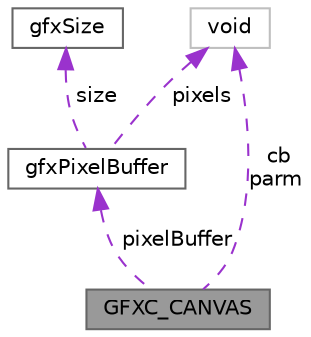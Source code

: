 digraph "GFXC_CANVAS"
{
 // INTERACTIVE_SVG=YES
 // LATEX_PDF_SIZE
  bgcolor="transparent";
  edge [fontname=Helvetica,fontsize=10,labelfontname=Helvetica,labelfontsize=10];
  node [fontname=Helvetica,fontsize=10,shape=box,height=0.2,width=0.4];
  Node1 [label="GFXC_CANVAS",height=0.2,width=0.4,color="gray40", fillcolor="grey60", style="filled", fontcolor="black",tooltip="This struct represents a gfx canvas."];
  Node2 -> Node1 [dir="back",color="darkorchid3",style="dashed",label=" pixelBuffer" ];
  Node2 [label="gfxPixelBuffer",height=0.2,width=0.4,color="gray40", fillcolor="white", style="filled",URL="$structgfxPixelBuffer.html",tooltip="This struct represents a pixel buffer."];
  Node3 -> Node2 [dir="back",color="darkorchid3",style="dashed",label=" size" ];
  Node3 [label="gfxSize",height=0.2,width=0.4,color="gray40", fillcolor="white", style="filled",URL="$structgfxSize.html",tooltip="This struct represents a size."];
  Node4 -> Node2 [dir="back",color="darkorchid3",style="dashed",label=" pixels" ];
  Node4 [label="void",height=0.2,width=0.4,color="grey75", fillcolor="white", style="filled",tooltip=" "];
  Node4 -> Node1 [dir="back",color="darkorchid3",style="dashed",label=" cb\nparm" ];
}
